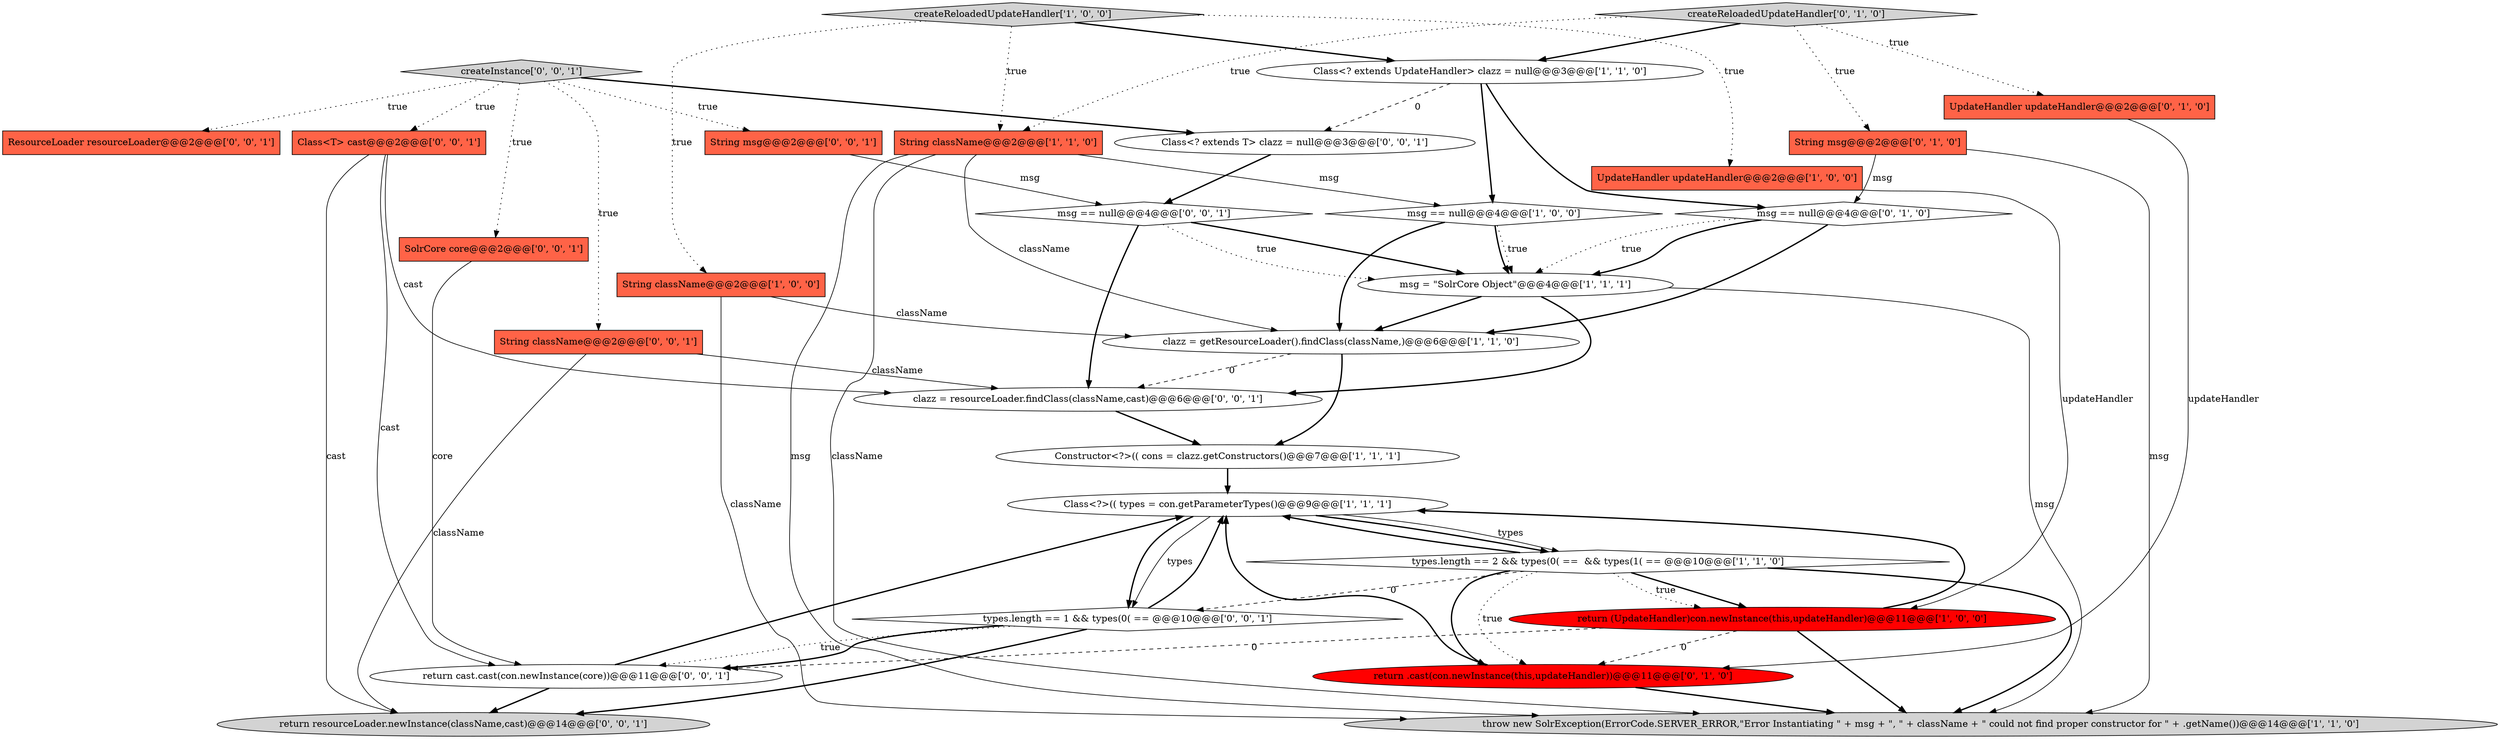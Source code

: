 digraph {
19 [style = filled, label = "Class<T> cast@@@2@@@['0', '0', '1']", fillcolor = tomato, shape = box image = "AAA0AAABBB3BBB"];
21 [style = filled, label = "msg == null@@@4@@@['0', '0', '1']", fillcolor = white, shape = diamond image = "AAA0AAABBB3BBB"];
24 [style = filled, label = "types.length == 1 && types(0( == @@@10@@@['0', '0', '1']", fillcolor = white, shape = diamond image = "AAA0AAABBB3BBB"];
11 [style = filled, label = "Constructor<?>(( cons = clazz.getConstructors()@@@7@@@['1', '1', '1']", fillcolor = white, shape = ellipse image = "AAA0AAABBB1BBB"];
13 [style = filled, label = "return .cast(con.newInstance(this,updateHandler))@@@11@@@['0', '1', '0']", fillcolor = red, shape = ellipse image = "AAA1AAABBB2BBB"];
3 [style = filled, label = "msg == null@@@4@@@['1', '0', '0']", fillcolor = white, shape = diamond image = "AAA0AAABBB1BBB"];
22 [style = filled, label = "return resourceLoader.newInstance(className,cast)@@@14@@@['0', '0', '1']", fillcolor = lightgray, shape = ellipse image = "AAA0AAABBB3BBB"];
17 [style = filled, label = "createReloadedUpdateHandler['0', '1', '0']", fillcolor = lightgray, shape = diamond image = "AAA0AAABBB2BBB"];
23 [style = filled, label = "Class<? extends T> clazz = null@@@3@@@['0', '0', '1']", fillcolor = white, shape = ellipse image = "AAA0AAABBB3BBB"];
12 [style = filled, label = "Class<? extends UpdateHandler> clazz = null@@@3@@@['1', '1', '0']", fillcolor = white, shape = ellipse image = "AAA0AAABBB1BBB"];
6 [style = filled, label = "return (UpdateHandler)con.newInstance(this,updateHandler)@@@11@@@['1', '0', '0']", fillcolor = red, shape = ellipse image = "AAA1AAABBB1BBB"];
0 [style = filled, label = "UpdateHandler updateHandler@@@2@@@['1', '0', '0']", fillcolor = tomato, shape = box image = "AAA0AAABBB1BBB"];
2 [style = filled, label = "throw new SolrException(ErrorCode.SERVER_ERROR,\"Error Instantiating \" + msg + \", \" + className + \" could not find proper constructor for \" + .getName())@@@14@@@['1', '1', '0']", fillcolor = lightgray, shape = ellipse image = "AAA0AAABBB1BBB"];
26 [style = filled, label = "String className@@@2@@@['0', '0', '1']", fillcolor = tomato, shape = box image = "AAA0AAABBB3BBB"];
27 [style = filled, label = "ResourceLoader resourceLoader@@@2@@@['0', '0', '1']", fillcolor = tomato, shape = box image = "AAA0AAABBB3BBB"];
28 [style = filled, label = "String msg@@@2@@@['0', '0', '1']", fillcolor = tomato, shape = box image = "AAA0AAABBB3BBB"];
1 [style = filled, label = "types.length == 2 && types(0( ==  && types(1( == @@@10@@@['1', '1', '0']", fillcolor = white, shape = diamond image = "AAA0AAABBB1BBB"];
10 [style = filled, label = "clazz = getResourceLoader().findClass(className,)@@@6@@@['1', '1', '0']", fillcolor = white, shape = ellipse image = "AAA0AAABBB1BBB"];
5 [style = filled, label = "String className@@@2@@@['1', '0', '0']", fillcolor = tomato, shape = box image = "AAA0AAABBB1BBB"];
8 [style = filled, label = "msg = \"SolrCore Object\"@@@4@@@['1', '1', '1']", fillcolor = white, shape = ellipse image = "AAA0AAABBB1BBB"];
15 [style = filled, label = "UpdateHandler updateHandler@@@2@@@['0', '1', '0']", fillcolor = tomato, shape = box image = "AAA0AAABBB2BBB"];
4 [style = filled, label = "createReloadedUpdateHandler['1', '0', '0']", fillcolor = lightgray, shape = diamond image = "AAA0AAABBB1BBB"];
20 [style = filled, label = "clazz = resourceLoader.findClass(className,cast)@@@6@@@['0', '0', '1']", fillcolor = white, shape = ellipse image = "AAA0AAABBB3BBB"];
29 [style = filled, label = "createInstance['0', '0', '1']", fillcolor = lightgray, shape = diamond image = "AAA0AAABBB3BBB"];
9 [style = filled, label = "String className@@@2@@@['1', '1', '0']", fillcolor = tomato, shape = box image = "AAA0AAABBB1BBB"];
14 [style = filled, label = "String msg@@@2@@@['0', '1', '0']", fillcolor = tomato, shape = box image = "AAA0AAABBB2BBB"];
18 [style = filled, label = "SolrCore core@@@2@@@['0', '0', '1']", fillcolor = tomato, shape = box image = "AAA0AAABBB3BBB"];
16 [style = filled, label = "msg == null@@@4@@@['0', '1', '0']", fillcolor = white, shape = diamond image = "AAA0AAABBB2BBB"];
7 [style = filled, label = "Class<?>(( types = con.getParameterTypes()@@@9@@@['1', '1', '1']", fillcolor = white, shape = ellipse image = "AAA0AAABBB1BBB"];
25 [style = filled, label = "return cast.cast(con.newInstance(core))@@@11@@@['0', '0', '1']", fillcolor = white, shape = ellipse image = "AAA0AAABBB3BBB"];
4->5 [style = dotted, label="true"];
8->10 [style = bold, label=""];
16->8 [style = dotted, label="true"];
19->25 [style = solid, label="cast"];
7->24 [style = solid, label="types"];
29->18 [style = dotted, label="true"];
7->1 [style = bold, label=""];
12->23 [style = dashed, label="0"];
9->10 [style = solid, label="className"];
16->8 [style = bold, label=""];
25->22 [style = bold, label=""];
24->25 [style = dotted, label="true"];
16->10 [style = bold, label=""];
19->20 [style = solid, label="cast"];
18->25 [style = solid, label="core"];
29->27 [style = dotted, label="true"];
21->8 [style = dotted, label="true"];
9->2 [style = solid, label="className"];
4->0 [style = dotted, label="true"];
21->8 [style = bold, label=""];
17->14 [style = dotted, label="true"];
14->16 [style = solid, label="msg"];
9->2 [style = solid, label="msg"];
12->16 [style = bold, label=""];
5->2 [style = solid, label="className"];
20->11 [style = bold, label=""];
29->23 [style = bold, label=""];
26->20 [style = solid, label="className"];
24->22 [style = bold, label=""];
25->7 [style = bold, label=""];
1->7 [style = bold, label=""];
1->13 [style = bold, label=""];
29->26 [style = dotted, label="true"];
0->6 [style = solid, label="updateHandler"];
26->22 [style = solid, label="className"];
6->2 [style = bold, label=""];
1->13 [style = dotted, label="true"];
3->10 [style = bold, label=""];
7->24 [style = bold, label=""];
17->12 [style = bold, label=""];
1->6 [style = bold, label=""];
17->15 [style = dotted, label="true"];
21->20 [style = bold, label=""];
8->20 [style = bold, label=""];
6->13 [style = dashed, label="0"];
29->28 [style = dotted, label="true"];
23->21 [style = bold, label=""];
6->25 [style = dashed, label="0"];
1->24 [style = dashed, label="0"];
7->1 [style = solid, label="types"];
13->7 [style = bold, label=""];
3->8 [style = bold, label=""];
24->25 [style = bold, label=""];
11->7 [style = bold, label=""];
17->9 [style = dotted, label="true"];
13->2 [style = bold, label=""];
4->12 [style = bold, label=""];
14->2 [style = solid, label="msg"];
28->21 [style = solid, label="msg"];
19->22 [style = solid, label="cast"];
1->2 [style = bold, label=""];
12->3 [style = bold, label=""];
1->6 [style = dotted, label="true"];
15->13 [style = solid, label="updateHandler"];
10->20 [style = dashed, label="0"];
4->9 [style = dotted, label="true"];
6->7 [style = bold, label=""];
24->7 [style = bold, label=""];
3->8 [style = dotted, label="true"];
9->3 [style = solid, label="msg"];
8->2 [style = solid, label="msg"];
29->19 [style = dotted, label="true"];
5->10 [style = solid, label="className"];
10->11 [style = bold, label=""];
}
